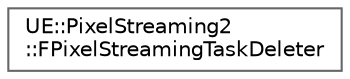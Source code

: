 digraph "Graphical Class Hierarchy"
{
 // INTERACTIVE_SVG=YES
 // LATEX_PDF_SIZE
  bgcolor="transparent";
  edge [fontname=Helvetica,fontsize=10,labelfontname=Helvetica,labelfontsize=10];
  node [fontname=Helvetica,fontsize=10,shape=box,height=0.2,width=0.4];
  rankdir="LR";
  Node0 [id="Node000000",label="UE::PixelStreaming2\l::FPixelStreamingTaskDeleter",height=0.2,width=0.4,color="grey40", fillcolor="white", style="filled",URL="$d4/d33/structUE_1_1PixelStreaming2_1_1FPixelStreamingTaskDeleter.html",tooltip="TUniquePtr custom deleter that handle automatic unregistering of the task."];
}
